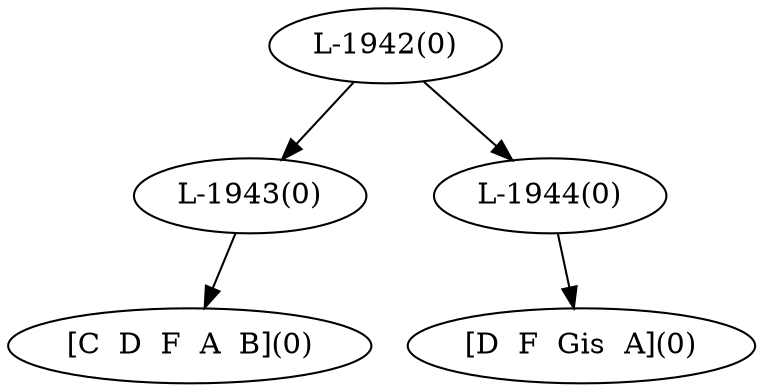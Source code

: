 digraph sample{
"L-1943(0)"->"[C  D  F  A  B](0)"
"L-1944(0)"->"[D  F  Gis  A](0)"
"L-1942(0)"->"L-1943(0)"
"L-1942(0)"->"L-1944(0)"
{rank = min; "L-1942(0)"}
{rank = same; "L-1943(0)"; "L-1944(0)";}
{rank = max; "[C  D  F  A  B](0)"; "[D  F  Gis  A](0)";}
}